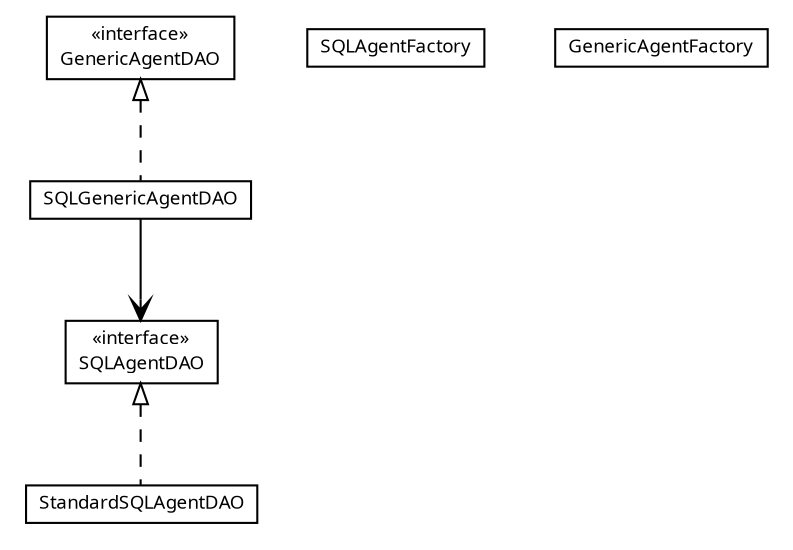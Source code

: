 #!/usr/local/bin/dot
#
# Class diagram 
# Generated by UMLGraph version R5_6 (http://www.umlgraph.org/)
#

digraph G {
	edge [fontname="Trebuchet MS",fontsize=10,labelfontname="Trebuchet MS",labelfontsize=10];
	node [fontname="Trebuchet MS",fontsize=10,shape=plaintext];
	nodesep=0.25;
	ranksep=0.5;
	// se.cambio.cds.model.agent.dao.StandardSQLAgentDAO
	c11338 [label=<<table title="se.cambio.cds.model.agent.dao.StandardSQLAgentDAO" border="0" cellborder="1" cellspacing="0" cellpadding="2" port="p" href="./StandardSQLAgentDAO.html">
		<tr><td><table border="0" cellspacing="0" cellpadding="1">
<tr><td align="center" balign="center"><font face="Trebuchet MS"> StandardSQLAgentDAO </font></td></tr>
		</table></td></tr>
		</table>>, URL="./StandardSQLAgentDAO.html", fontname="Trebuchet MS", fontcolor="black", fontsize=9.0];
	// se.cambio.cds.model.agent.dao.SQLGenericAgentDAO
	c11339 [label=<<table title="se.cambio.cds.model.agent.dao.SQLGenericAgentDAO" border="0" cellborder="1" cellspacing="0" cellpadding="2" port="p" href="./SQLGenericAgentDAO.html">
		<tr><td><table border="0" cellspacing="0" cellpadding="1">
<tr><td align="center" balign="center"><font face="Trebuchet MS"> SQLGenericAgentDAO </font></td></tr>
		</table></td></tr>
		</table>>, URL="./SQLGenericAgentDAO.html", fontname="Trebuchet MS", fontcolor="black", fontsize=9.0];
	// se.cambio.cds.model.agent.dao.SQLAgentFactory
	c11340 [label=<<table title="se.cambio.cds.model.agent.dao.SQLAgentFactory" border="0" cellborder="1" cellspacing="0" cellpadding="2" port="p" href="./SQLAgentFactory.html">
		<tr><td><table border="0" cellspacing="0" cellpadding="1">
<tr><td align="center" balign="center"><font face="Trebuchet MS"> SQLAgentFactory </font></td></tr>
		</table></td></tr>
		</table>>, URL="./SQLAgentFactory.html", fontname="Trebuchet MS", fontcolor="black", fontsize=9.0];
	// se.cambio.cds.model.agent.dao.SQLAgentDAO
	c11341 [label=<<table title="se.cambio.cds.model.agent.dao.SQLAgentDAO" border="0" cellborder="1" cellspacing="0" cellpadding="2" port="p" href="./SQLAgentDAO.html">
		<tr><td><table border="0" cellspacing="0" cellpadding="1">
<tr><td align="center" balign="center"> &#171;interface&#187; </td></tr>
<tr><td align="center" balign="center"><font face="Trebuchet MS"> SQLAgentDAO </font></td></tr>
		</table></td></tr>
		</table>>, URL="./SQLAgentDAO.html", fontname="Trebuchet MS", fontcolor="black", fontsize=9.0];
	// se.cambio.cds.model.agent.dao.GenericAgentFactory
	c11342 [label=<<table title="se.cambio.cds.model.agent.dao.GenericAgentFactory" border="0" cellborder="1" cellspacing="0" cellpadding="2" port="p" href="./GenericAgentFactory.html">
		<tr><td><table border="0" cellspacing="0" cellpadding="1">
<tr><td align="center" balign="center"><font face="Trebuchet MS"> GenericAgentFactory </font></td></tr>
		</table></td></tr>
		</table>>, URL="./GenericAgentFactory.html", fontname="Trebuchet MS", fontcolor="black", fontsize=9.0];
	// se.cambio.cds.model.agent.dao.GenericAgentDAO
	c11343 [label=<<table title="se.cambio.cds.model.agent.dao.GenericAgentDAO" border="0" cellborder="1" cellspacing="0" cellpadding="2" port="p" href="./GenericAgentDAO.html">
		<tr><td><table border="0" cellspacing="0" cellpadding="1">
<tr><td align="center" balign="center"> &#171;interface&#187; </td></tr>
<tr><td align="center" balign="center"><font face="Trebuchet MS"> GenericAgentDAO </font></td></tr>
		</table></td></tr>
		</table>>, URL="./GenericAgentDAO.html", fontname="Trebuchet MS", fontcolor="black", fontsize=9.0];
	//se.cambio.cds.model.agent.dao.StandardSQLAgentDAO implements se.cambio.cds.model.agent.dao.SQLAgentDAO
	c11341:p -> c11338:p [dir=back,arrowtail=empty,style=dashed];
	//se.cambio.cds.model.agent.dao.SQLGenericAgentDAO implements se.cambio.cds.model.agent.dao.GenericAgentDAO
	c11343:p -> c11339:p [dir=back,arrowtail=empty,style=dashed];
	// se.cambio.cds.model.agent.dao.SQLGenericAgentDAO NAVASSOC se.cambio.cds.model.agent.dao.SQLAgentDAO
	c11339:p -> c11341:p [taillabel="", label="", headlabel="", fontname="Trebuchet MS", fontcolor="black", fontsize=10.0, color="black", arrowhead=open];
}

